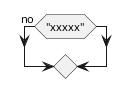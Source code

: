 @startuml

/'
    注解：元注解
    @Retention注解时机
    @Target注解位置
    @Inherited 是否允许子类集成

    反射：
    1.获取class类 Class.forName(package + class name);
    2.创建class实例对象 class.newInstance();
    3.根据实例获取类 clazz.getClass();
    4.获取类定义的属性 class.getDeclaredFields();
    5.获取类定义的方法 class.getMethods();
    6.调用方法 method.invoke(a, args[])
    7.获取请求路径 request.getRequestURI()
'/


if ("xxxxx") then (no)

@enduml